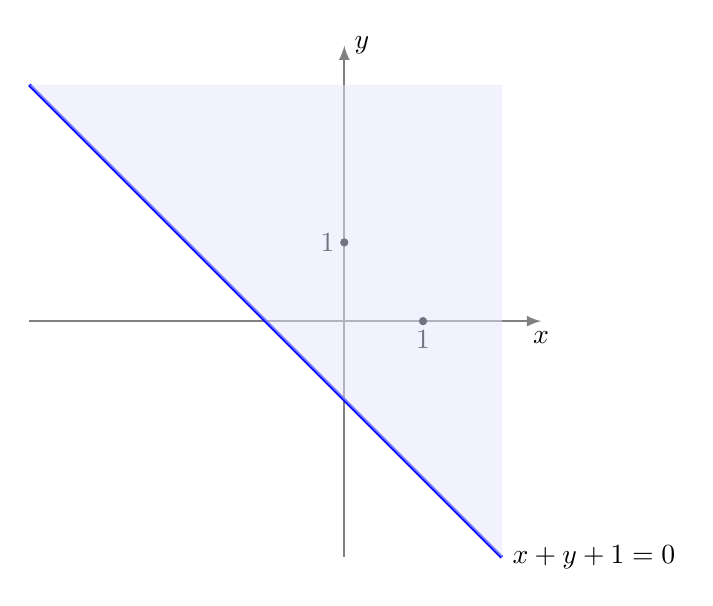 ﻿\begin{tikzpicture}

\draw[->,>=latex,thick, gray] (-4,0)--(2.5,0) node[below,black] {$x$};
\draw[->,>=latex,thick, gray] (0,-3)--(0,3.5) node[right,black] {$y$};


\fill (1,0) circle (1.5pt) node[below] {$1$};
\fill (0,1) circle (1.5pt) node[left] {$1$};

\draw[blue,very thick] (-4,3) -- (2,-3) node[right,black] {$x+y+1=0$};


\fill[blue!10,fill opacity=0.5] (-4,3) -- (2,-3) -- (2,3) -- cycle;

\end{tikzpicture}
